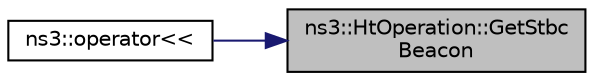 digraph "ns3::HtOperation::GetStbcBeacon"
{
 // LATEX_PDF_SIZE
  edge [fontname="Helvetica",fontsize="10",labelfontname="Helvetica",labelfontsize="10"];
  node [fontname="Helvetica",fontsize="10",shape=record];
  rankdir="RL";
  Node1 [label="ns3::HtOperation::GetStbc\lBeacon",height=0.2,width=0.4,color="black", fillcolor="grey75", style="filled", fontcolor="black",tooltip="Return STBC beacon."];
  Node1 -> Node2 [dir="back",color="midnightblue",fontsize="10",style="solid",fontname="Helvetica"];
  Node2 [label="ns3::operator\<\<",height=0.2,width=0.4,color="black", fillcolor="white", style="filled",URL="$namespacens3.html#ae717a480741ca14507b3c209fae97878",tooltip="output stream output operator"];
}
